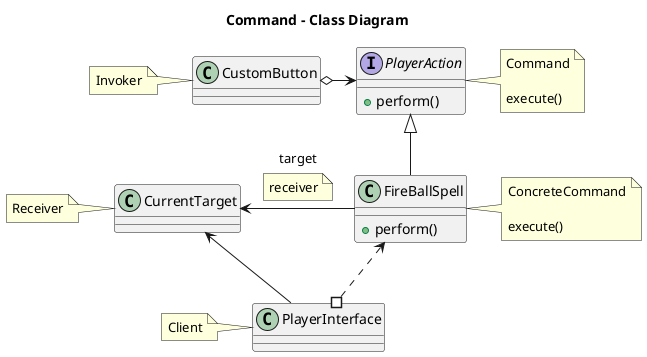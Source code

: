 @startuml

title Command - Class Diagram

class CustomButton
note left of CustomButton
    Invoker
end note


interface PlayerAction {
  + perform()
}
note right of PlayerAction
    Command
    
    execute()
end note


class FireBallSpell {
  + perform()
}
note right of FireBallSpell
    ConcreteCommand
    
    execute()
end note


class CurrentTarget
note left of CurrentTarget
    Receiver
end note


class PlayerInterface
note left of PlayerInterface
    Client
end note


CustomButton o-> PlayerAction
PlayerAction <|-down- FireBallSpell
CurrentTarget <- FireBallSpell : target
note bottom on link: receiver  
PlayerInterface -up-> CurrentTarget 
PlayerInterface #.up.> FireBallSpell


@enduml